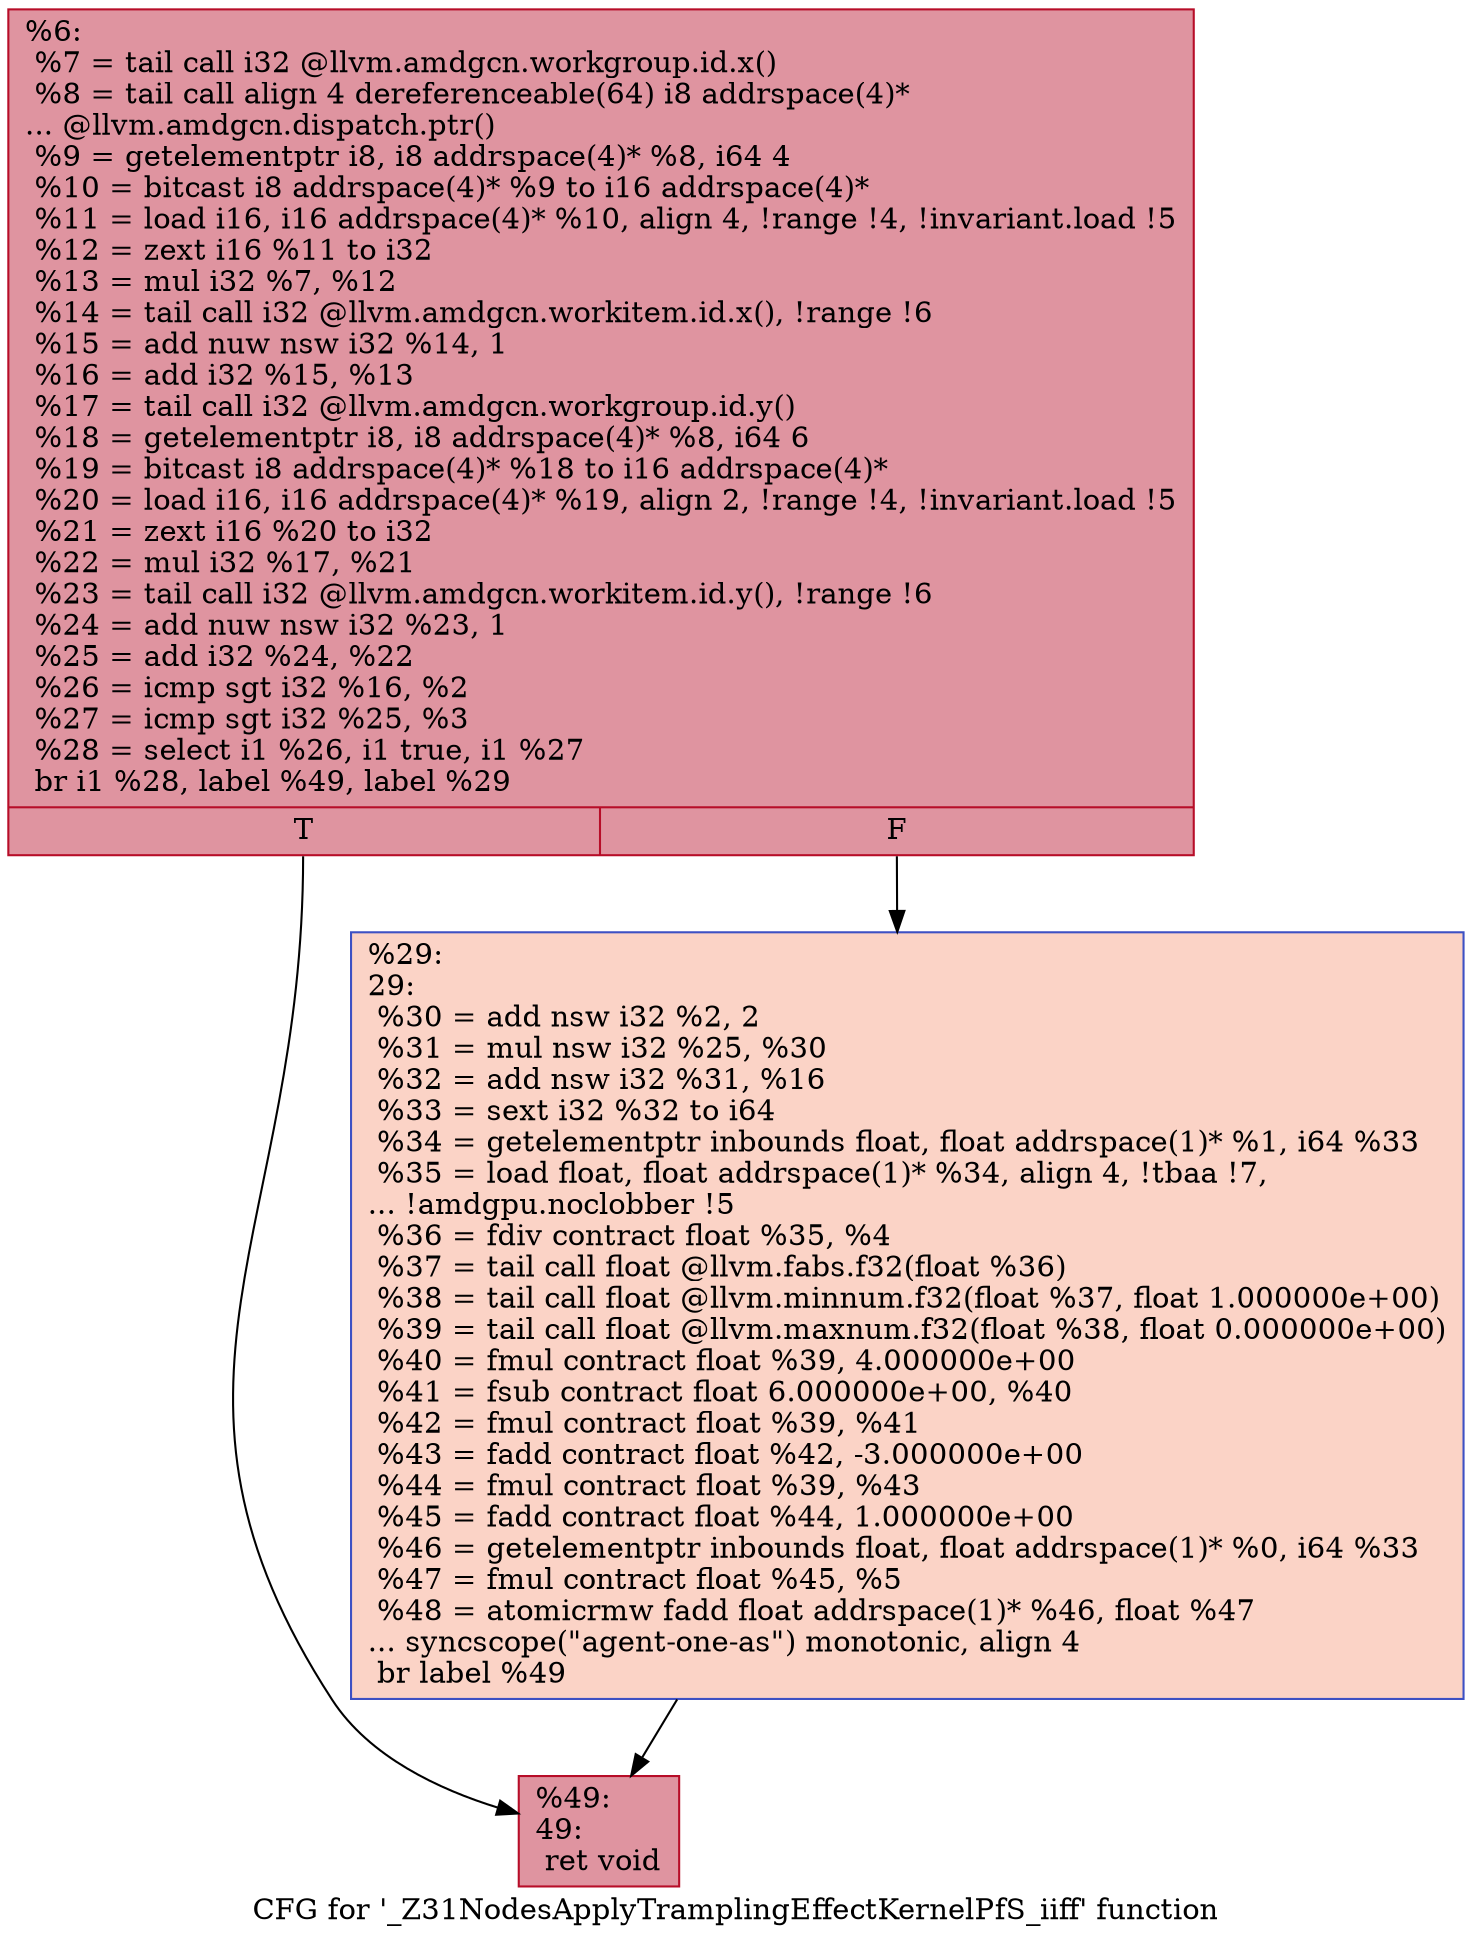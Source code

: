 digraph "CFG for '_Z31NodesApplyTramplingEffectKernelPfS_iiff' function" {
	label="CFG for '_Z31NodesApplyTramplingEffectKernelPfS_iiff' function";

	Node0x4eec870 [shape=record,color="#b70d28ff", style=filled, fillcolor="#b70d2870",label="{%6:\l  %7 = tail call i32 @llvm.amdgcn.workgroup.id.x()\l  %8 = tail call align 4 dereferenceable(64) i8 addrspace(4)*\l... @llvm.amdgcn.dispatch.ptr()\l  %9 = getelementptr i8, i8 addrspace(4)* %8, i64 4\l  %10 = bitcast i8 addrspace(4)* %9 to i16 addrspace(4)*\l  %11 = load i16, i16 addrspace(4)* %10, align 4, !range !4, !invariant.load !5\l  %12 = zext i16 %11 to i32\l  %13 = mul i32 %7, %12\l  %14 = tail call i32 @llvm.amdgcn.workitem.id.x(), !range !6\l  %15 = add nuw nsw i32 %14, 1\l  %16 = add i32 %15, %13\l  %17 = tail call i32 @llvm.amdgcn.workgroup.id.y()\l  %18 = getelementptr i8, i8 addrspace(4)* %8, i64 6\l  %19 = bitcast i8 addrspace(4)* %18 to i16 addrspace(4)*\l  %20 = load i16, i16 addrspace(4)* %19, align 2, !range !4, !invariant.load !5\l  %21 = zext i16 %20 to i32\l  %22 = mul i32 %17, %21\l  %23 = tail call i32 @llvm.amdgcn.workitem.id.y(), !range !6\l  %24 = add nuw nsw i32 %23, 1\l  %25 = add i32 %24, %22\l  %26 = icmp sgt i32 %16, %2\l  %27 = icmp sgt i32 %25, %3\l  %28 = select i1 %26, i1 true, i1 %27\l  br i1 %28, label %49, label %29\l|{<s0>T|<s1>F}}"];
	Node0x4eec870:s0 -> Node0x4ef0470;
	Node0x4eec870:s1 -> Node0x4ef0500;
	Node0x4ef0500 [shape=record,color="#3d50c3ff", style=filled, fillcolor="#f59c7d70",label="{%29:\l29:                                               \l  %30 = add nsw i32 %2, 2\l  %31 = mul nsw i32 %25, %30\l  %32 = add nsw i32 %31, %16\l  %33 = sext i32 %32 to i64\l  %34 = getelementptr inbounds float, float addrspace(1)* %1, i64 %33\l  %35 = load float, float addrspace(1)* %34, align 4, !tbaa !7,\l... !amdgpu.noclobber !5\l  %36 = fdiv contract float %35, %4\l  %37 = tail call float @llvm.fabs.f32(float %36)\l  %38 = tail call float @llvm.minnum.f32(float %37, float 1.000000e+00)\l  %39 = tail call float @llvm.maxnum.f32(float %38, float 0.000000e+00)\l  %40 = fmul contract float %39, 4.000000e+00\l  %41 = fsub contract float 6.000000e+00, %40\l  %42 = fmul contract float %39, %41\l  %43 = fadd contract float %42, -3.000000e+00\l  %44 = fmul contract float %39, %43\l  %45 = fadd contract float %44, 1.000000e+00\l  %46 = getelementptr inbounds float, float addrspace(1)* %0, i64 %33\l  %47 = fmul contract float %45, %5\l  %48 = atomicrmw fadd float addrspace(1)* %46, float %47\l... syncscope(\"agent-one-as\") monotonic, align 4\l  br label %49\l}"];
	Node0x4ef0500 -> Node0x4ef0470;
	Node0x4ef0470 [shape=record,color="#b70d28ff", style=filled, fillcolor="#b70d2870",label="{%49:\l49:                                               \l  ret void\l}"];
}
